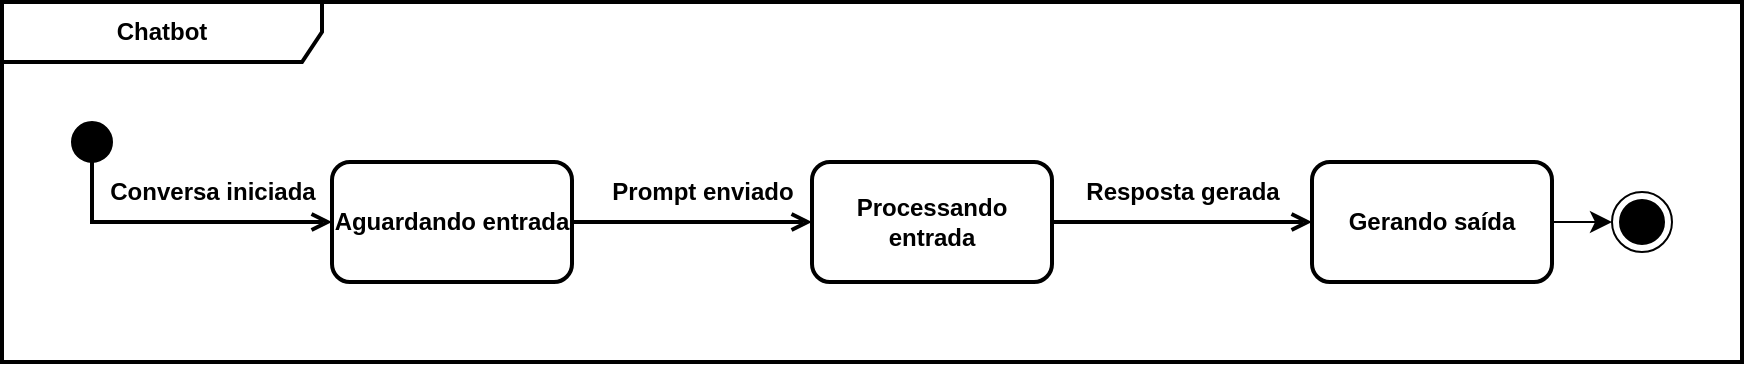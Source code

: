 <mxfile version="27.1.5">
  <diagram name="Página-1" id="8CZd5OAUupPC2owab3wj">
    <mxGraphModel grid="1" page="1" gridSize="10" guides="1" tooltips="1" connect="1" arrows="1" fold="1" pageScale="1" pageWidth="1169" pageHeight="827" math="0" shadow="0">
      <root>
        <mxCell id="0" />
        <mxCell id="1" parent="0" />
        <mxCell id="Pb6GrN82-FXIHj-kNEWP-1" value="Chatbot" style="shape=umlFrame;whiteSpace=wrap;html=1;pointerEvents=0;recursiveResize=0;container=1;collapsible=0;width=160;strokeWidth=2;fontStyle=1" vertex="1" parent="1">
          <mxGeometry x="90" y="250" width="870" height="180" as="geometry" />
        </mxCell>
        <mxCell id="Pb6GrN82-FXIHj-kNEWP-8" value="Prompt enviado" style="text;html=1;align=center;verticalAlign=middle;resizable=0;points=[];autosize=1;strokeColor=none;fillColor=none;fontStyle=1" vertex="1" parent="Pb6GrN82-FXIHj-kNEWP-1">
          <mxGeometry x="295" y="80" width="110" height="30" as="geometry" />
        </mxCell>
        <mxCell id="Pb6GrN82-FXIHj-kNEWP-3" value="" style="ellipse;html=1;shape=endState;fillColor=strokeColor;fontStyle=1" vertex="1" parent="Pb6GrN82-FXIHj-kNEWP-1">
          <mxGeometry x="805" y="95" width="30" height="30" as="geometry" />
        </mxCell>
        <mxCell id="Pb6GrN82-FXIHj-kNEWP-15" value="Resposta gerada" style="text;html=1;align=center;verticalAlign=middle;resizable=0;points=[];autosize=1;strokeColor=none;fillColor=none;fontStyle=1" vertex="1" parent="Pb6GrN82-FXIHj-kNEWP-1">
          <mxGeometry x="535" y="80" width="110" height="30" as="geometry" />
        </mxCell>
        <mxCell id="Pb6GrN82-FXIHj-kNEWP-4" value="Aguardando entrada" style="rounded=1;whiteSpace=wrap;html=1;strokeWidth=2;fontStyle=1" vertex="1" parent="Pb6GrN82-FXIHj-kNEWP-1">
          <mxGeometry x="165" y="80" width="120" height="60" as="geometry" />
        </mxCell>
        <mxCell id="Pb6GrN82-FXIHj-kNEWP-7" style="edgeStyle=orthogonalEdgeStyle;rounded=0;orthogonalLoop=1;jettySize=auto;html=1;exitX=0.5;exitY=1;exitDx=0;exitDy=0;entryX=0;entryY=0.5;entryDx=0;entryDy=0;endArrow=open;endFill=0;strokeWidth=2;fontStyle=1" edge="1" parent="Pb6GrN82-FXIHj-kNEWP-1" source="Pb6GrN82-FXIHj-kNEWP-2" target="Pb6GrN82-FXIHj-kNEWP-4">
          <mxGeometry relative="1" as="geometry" />
        </mxCell>
        <mxCell id="Pb6GrN82-FXIHj-kNEWP-2" value="" style="ellipse;fillColor=strokeColor;html=1;fontStyle=1" vertex="1" parent="Pb6GrN82-FXIHj-kNEWP-1">
          <mxGeometry x="35" y="60" width="20" height="20" as="geometry" />
        </mxCell>
        <mxCell id="Pb6GrN82-FXIHj-kNEWP-6" value="Conversa iniciada" style="text;html=1;align=center;verticalAlign=middle;resizable=0;points=[];autosize=1;strokeColor=none;fillColor=none;fontStyle=1" vertex="1" parent="Pb6GrN82-FXIHj-kNEWP-1">
          <mxGeometry x="45" y="80" width="120" height="30" as="geometry" />
        </mxCell>
        <mxCell id="Pb6GrN82-FXIHj-kNEWP-9" value="Processando entrada" style="rounded=1;whiteSpace=wrap;html=1;strokeWidth=2;fontStyle=1" vertex="1" parent="Pb6GrN82-FXIHj-kNEWP-1">
          <mxGeometry x="405" y="80" width="120" height="60" as="geometry" />
        </mxCell>
        <mxCell id="Pb6GrN82-FXIHj-kNEWP-13" style="edgeStyle=orthogonalEdgeStyle;rounded=0;orthogonalLoop=1;jettySize=auto;html=1;exitX=1;exitY=0.5;exitDx=0;exitDy=0;entryX=0;entryY=0.5;entryDx=0;entryDy=0;endArrow=open;endFill=0;strokeWidth=2;fontStyle=1" edge="1" parent="Pb6GrN82-FXIHj-kNEWP-1" source="Pb6GrN82-FXIHj-kNEWP-4" target="Pb6GrN82-FXIHj-kNEWP-9">
          <mxGeometry relative="1" as="geometry" />
        </mxCell>
        <mxCell id="Pb6GrN82-FXIHj-kNEWP-14" style="edgeStyle=orthogonalEdgeStyle;rounded=0;orthogonalLoop=1;jettySize=auto;html=1;exitX=1;exitY=0.5;exitDx=0;exitDy=0;entryX=0;entryY=0.5;entryDx=0;entryDy=0;endArrow=open;endFill=0;strokeWidth=2;fontStyle=1" edge="1" parent="Pb6GrN82-FXIHj-kNEWP-1" source="Pb6GrN82-FXIHj-kNEWP-9" target="MSYDM8b0OAMRJathbTzS-10">
          <mxGeometry relative="1" as="geometry">
            <mxPoint x="124" y="350" as="targetPoint" />
          </mxGeometry>
        </mxCell>
        <mxCell id="HFckQQPGDTX_Jc_PGQig-1" style="edgeStyle=none;curved=1;rounded=0;orthogonalLoop=1;jettySize=auto;html=1;exitX=1;exitY=0.5;exitDx=0;exitDy=0;fontSize=12;startSize=8;endSize=8;" edge="1" parent="Pb6GrN82-FXIHj-kNEWP-1" source="MSYDM8b0OAMRJathbTzS-10" target="Pb6GrN82-FXIHj-kNEWP-3">
          <mxGeometry relative="1" as="geometry" />
        </mxCell>
        <mxCell id="MSYDM8b0OAMRJathbTzS-10" value="Gerando saída" style="rounded=1;whiteSpace=wrap;html=1;strokeWidth=2;fontStyle=1" vertex="1" parent="Pb6GrN82-FXIHj-kNEWP-1">
          <mxGeometry x="655" y="80" width="120" height="60" as="geometry" />
        </mxCell>
      </root>
    </mxGraphModel>
  </diagram>
</mxfile>
